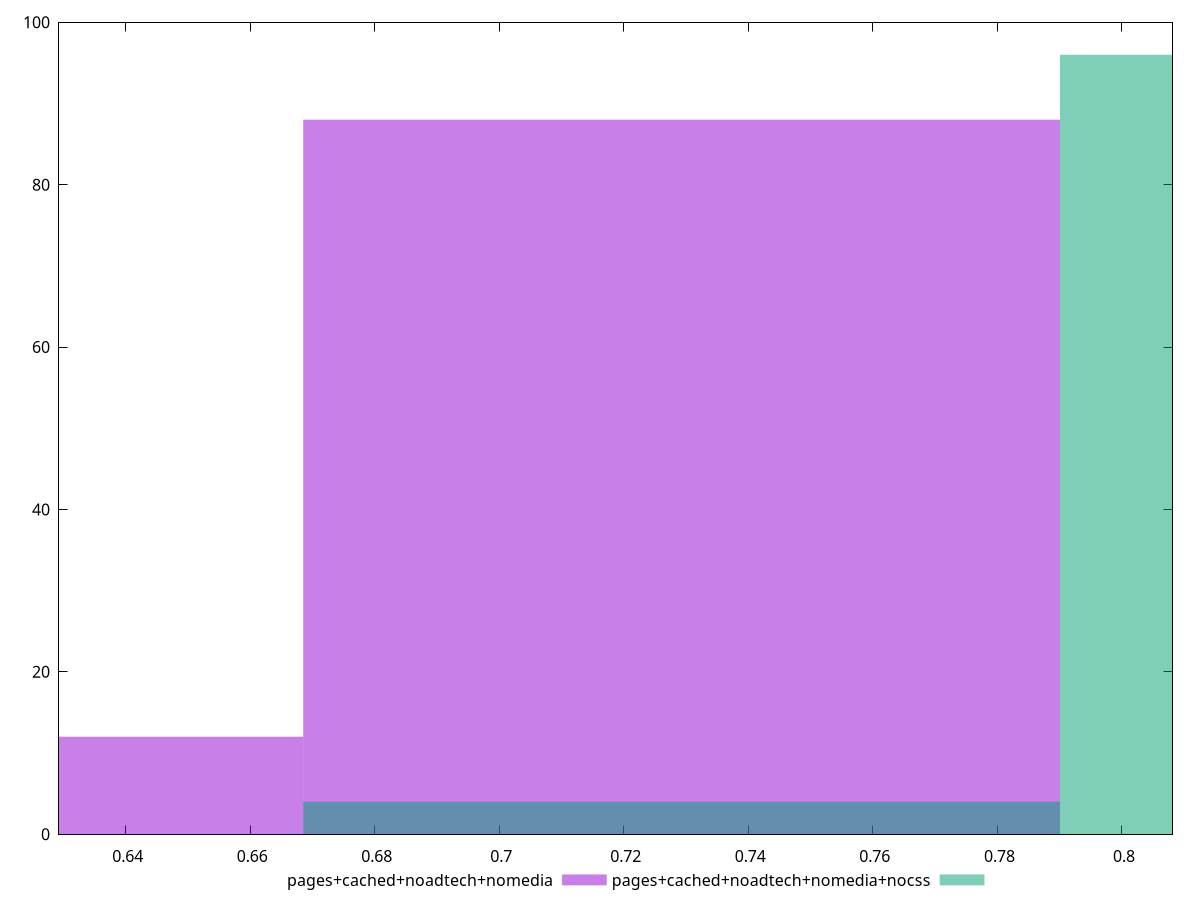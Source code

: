 reset

$pagesCachedNoadtechNomedia <<EOF
0.7292816340453657 88
0.6077346950378048 12
EOF

$pagesCachedNoadtechNomediaNocss <<EOF
0.7292816340453657 4
0.8508285730529267 96
EOF

set key outside below
set boxwidth 0.12154693900756096
set xrange [0.6292890093672762:0.8081213946899483]
set yrange [0:100]
set trange [0:100]
set style fill transparent solid 0.5 noborder
set terminal svg size 640, 500 enhanced background rgb 'white'
set output "report_00026_2021-02-22T21:38:55.199Z/meta/pScore/comparison/histogram/3_vs_4.svg"

plot $pagesCachedNoadtechNomedia title "pages+cached+noadtech+nomedia" with boxes, \
     $pagesCachedNoadtechNomediaNocss title "pages+cached+noadtech+nomedia+nocss" with boxes

reset
